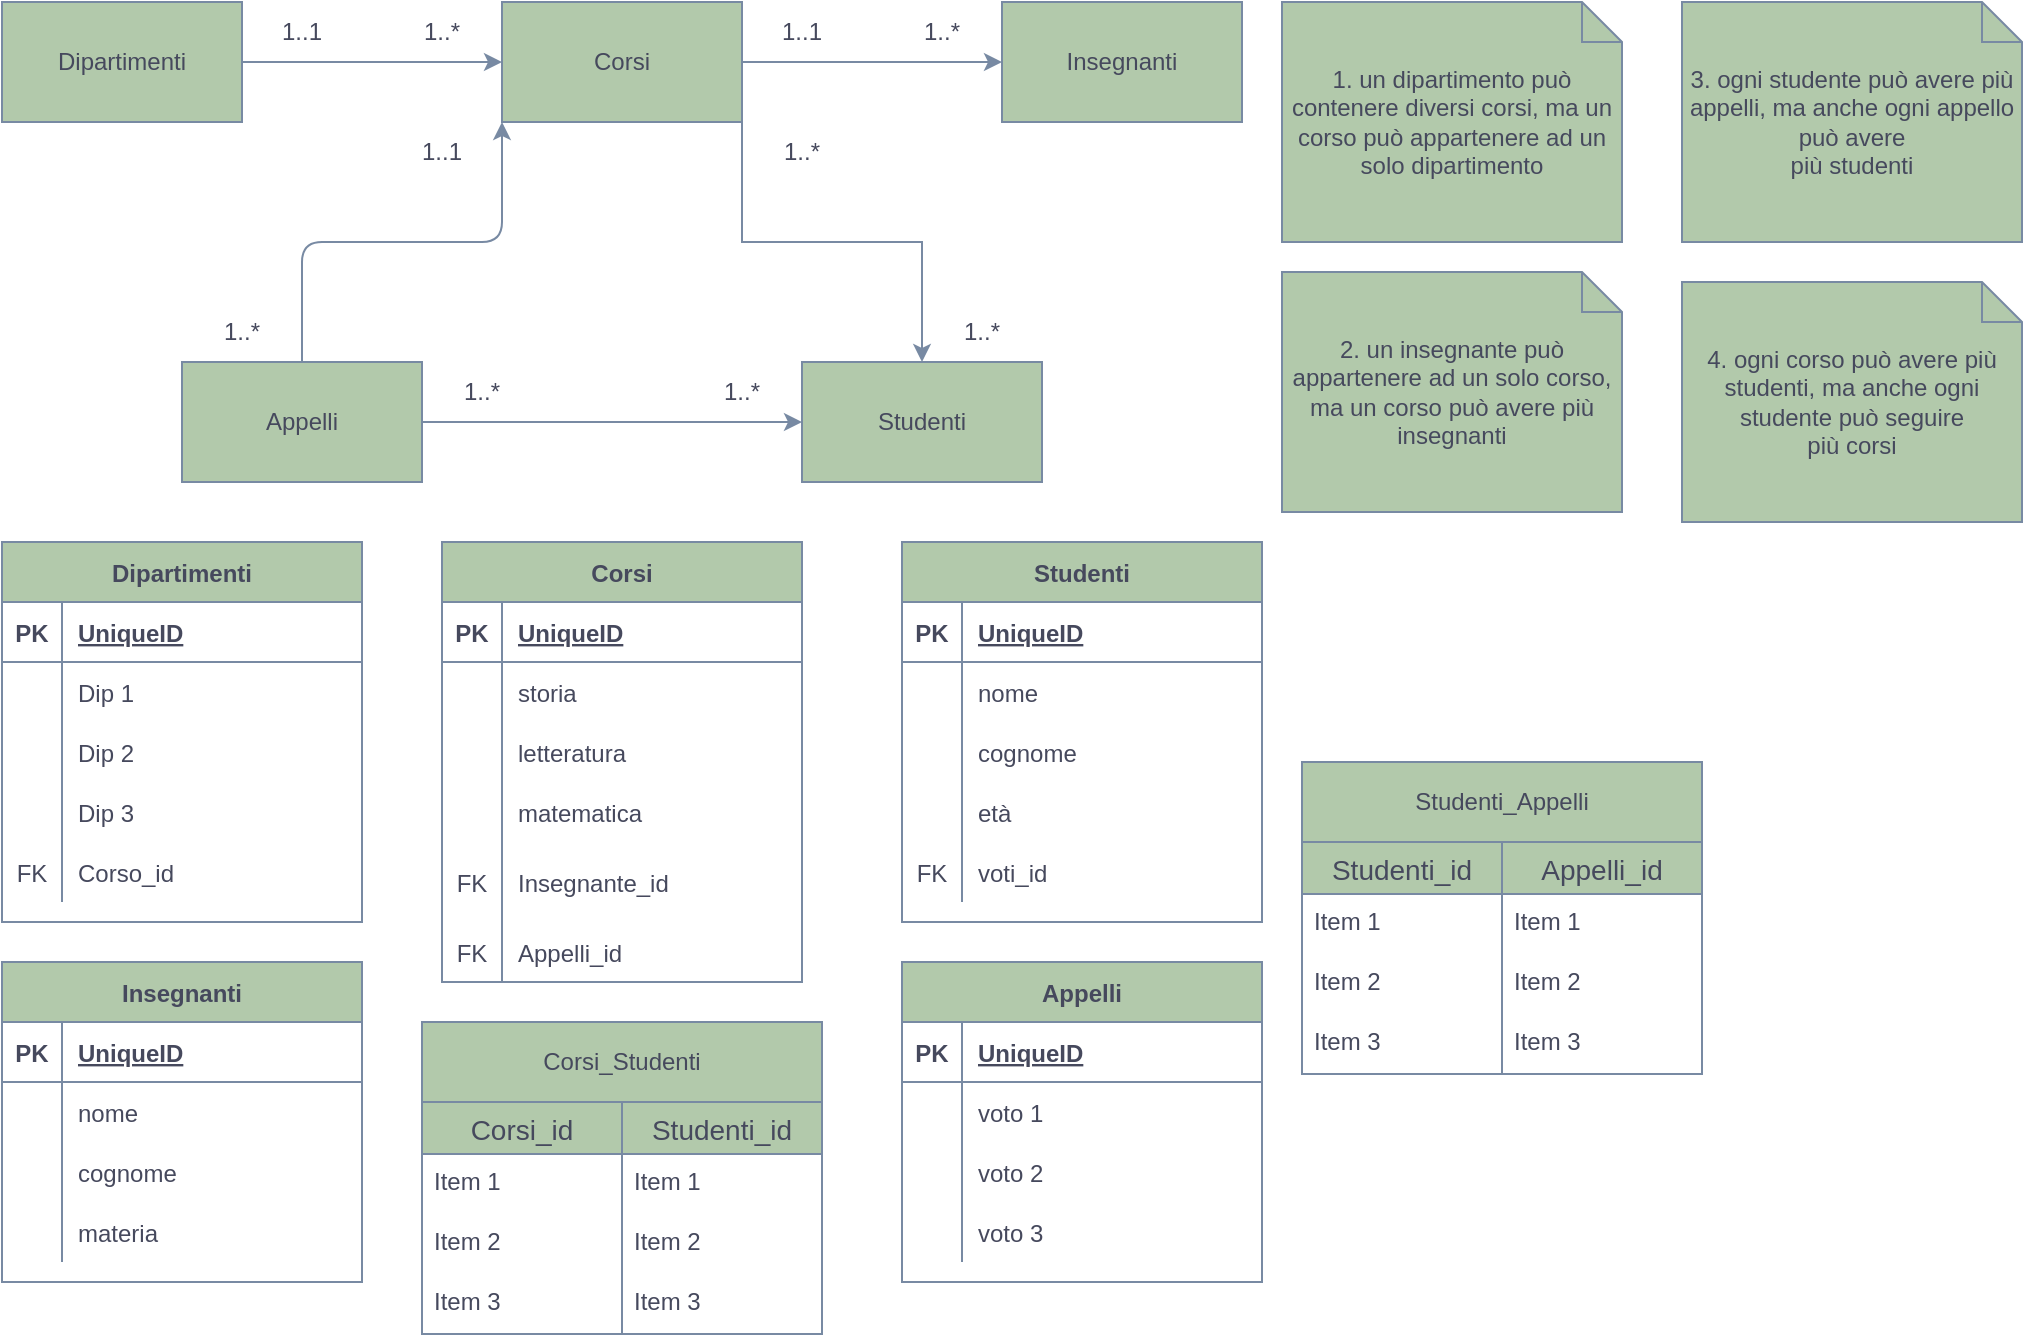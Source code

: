 <mxfile version="16.2.4" type="github">
  <diagram id="U7nxpH7hEPmtLhGEe2nG" name="Page-1">
    <mxGraphModel dx="1258" dy="514" grid="1" gridSize="10" guides="1" tooltips="1" connect="1" arrows="1" fold="1" page="1" pageScale="1" pageWidth="1169" pageHeight="827" math="0" shadow="0">
      <root>
        <mxCell id="0" />
        <mxCell id="1" parent="0" />
        <mxCell id="EXlExudXqbC80wqOAUdM-7" style="edgeStyle=orthogonalEdgeStyle;rounded=0;orthogonalLoop=1;jettySize=auto;html=1;exitX=1;exitY=0.5;exitDx=0;exitDy=0;entryX=0;entryY=0.5;entryDx=0;entryDy=0;strokeColor=#788AA3;fontColor=#46495D;" parent="1" source="EXlExudXqbC80wqOAUdM-1" target="EXlExudXqbC80wqOAUdM-2" edge="1">
          <mxGeometry relative="1" as="geometry">
            <mxPoint x="190" y="69.706" as="targetPoint" />
          </mxGeometry>
        </mxCell>
        <mxCell id="EXlExudXqbC80wqOAUdM-1" value="Dipartimenti" style="rounded=0;whiteSpace=wrap;html=1;fillColor=#B2C9AB;strokeColor=#788AA3;fontColor=#46495D;" parent="1" vertex="1">
          <mxGeometry x="30" y="40" width="120" height="60" as="geometry" />
        </mxCell>
        <mxCell id="EXlExudXqbC80wqOAUdM-8" style="edgeStyle=orthogonalEdgeStyle;rounded=0;orthogonalLoop=1;jettySize=auto;html=1;exitX=1;exitY=1;exitDx=0;exitDy=0;entryX=0.5;entryY=0;entryDx=0;entryDy=0;strokeColor=#788AA3;fontColor=#46495D;" parent="1" source="EXlExudXqbC80wqOAUdM-2" target="EXlExudXqbC80wqOAUdM-4" edge="1">
          <mxGeometry relative="1" as="geometry">
            <Array as="points">
              <mxPoint x="400" y="160" />
              <mxPoint x="490" y="160" />
            </Array>
          </mxGeometry>
        </mxCell>
        <mxCell id="EXlExudXqbC80wqOAUdM-9" style="edgeStyle=orthogonalEdgeStyle;rounded=0;orthogonalLoop=1;jettySize=auto;html=1;exitX=1;exitY=0.5;exitDx=0;exitDy=0;strokeColor=#788AA3;fontColor=#46495D;" parent="1" source="EXlExudXqbC80wqOAUdM-2" target="EXlExudXqbC80wqOAUdM-3" edge="1">
          <mxGeometry relative="1" as="geometry" />
        </mxCell>
        <mxCell id="EXlExudXqbC80wqOAUdM-2" value="Corsi" style="rounded=0;whiteSpace=wrap;html=1;fillColor=#B2C9AB;strokeColor=#788AA3;fontColor=#46495D;" parent="1" vertex="1">
          <mxGeometry x="280" y="40" width="120" height="60" as="geometry" />
        </mxCell>
        <mxCell id="EXlExudXqbC80wqOAUdM-3" value="Insegnanti" style="rounded=0;whiteSpace=wrap;html=1;fillColor=#B2C9AB;strokeColor=#788AA3;fontColor=#46495D;" parent="1" vertex="1">
          <mxGeometry x="530" y="40" width="120" height="60" as="geometry" />
        </mxCell>
        <mxCell id="EXlExudXqbC80wqOAUdM-4" value="&lt;div&gt;Studenti&lt;/div&gt;" style="rounded=0;whiteSpace=wrap;html=1;fillColor=#B2C9AB;strokeColor=#788AA3;fontColor=#46495D;" parent="1" vertex="1">
          <mxGeometry x="430" y="220" width="120" height="60" as="geometry" />
        </mxCell>
        <mxCell id="EXlExudXqbC80wqOAUdM-14" value="1..*" style="text;html=1;strokeColor=none;fillColor=none;align=center;verticalAlign=middle;whiteSpace=wrap;rounded=0;fontColor=#46495D;" parent="1" vertex="1">
          <mxGeometry x="220" y="40" width="60" height="30" as="geometry" />
        </mxCell>
        <mxCell id="EXlExudXqbC80wqOAUdM-15" value="1..1" style="text;html=1;strokeColor=none;fillColor=none;align=center;verticalAlign=middle;whiteSpace=wrap;rounded=0;fontColor=#46495D;" parent="1" vertex="1">
          <mxGeometry x="150" y="40" width="60" height="30" as="geometry" />
        </mxCell>
        <mxCell id="EXlExudXqbC80wqOAUdM-16" value="1..1" style="text;html=1;strokeColor=none;fillColor=none;align=center;verticalAlign=middle;whiteSpace=wrap;rounded=0;fontColor=#46495D;" parent="1" vertex="1">
          <mxGeometry x="400" y="40" width="60" height="30" as="geometry" />
        </mxCell>
        <mxCell id="EXlExudXqbC80wqOAUdM-17" value="1..*" style="text;html=1;strokeColor=none;fillColor=none;align=center;verticalAlign=middle;whiteSpace=wrap;rounded=0;fontColor=#46495D;" parent="1" vertex="1">
          <mxGeometry x="470" y="40" width="60" height="30" as="geometry" />
        </mxCell>
        <mxCell id="EXlExudXqbC80wqOAUdM-18" value="1..*" style="text;html=1;strokeColor=none;fillColor=none;align=center;verticalAlign=middle;whiteSpace=wrap;rounded=0;fontColor=#46495D;" parent="1" vertex="1">
          <mxGeometry x="400" y="100" width="60" height="30" as="geometry" />
        </mxCell>
        <mxCell id="EXlExudXqbC80wqOAUdM-19" value="1..*" style="text;html=1;strokeColor=none;fillColor=none;align=center;verticalAlign=middle;whiteSpace=wrap;rounded=0;fontColor=#46495D;" parent="1" vertex="1">
          <mxGeometry x="490" y="190" width="60" height="30" as="geometry" />
        </mxCell>
        <mxCell id="EXlExudXqbC80wqOAUdM-24" value="Dipartimenti" style="shape=table;startSize=30;container=1;collapsible=1;childLayout=tableLayout;fixedRows=1;rowLines=0;fontStyle=1;align=center;resizeLast=1;fillColor=#B2C9AB;strokeColor=#788AA3;fontColor=#46495D;" parent="1" vertex="1">
          <mxGeometry x="30" y="310" width="180" height="190" as="geometry" />
        </mxCell>
        <mxCell id="EXlExudXqbC80wqOAUdM-25" value="" style="shape=tableRow;horizontal=0;startSize=0;swimlaneHead=0;swimlaneBody=0;fillColor=none;collapsible=0;dropTarget=0;points=[[0,0.5],[1,0.5]];portConstraint=eastwest;top=0;left=0;right=0;bottom=1;strokeColor=#788AA3;fontColor=#46495D;" parent="EXlExudXqbC80wqOAUdM-24" vertex="1">
          <mxGeometry y="30" width="180" height="30" as="geometry" />
        </mxCell>
        <mxCell id="EXlExudXqbC80wqOAUdM-26" value="PK" style="shape=partialRectangle;connectable=0;fillColor=none;top=0;left=0;bottom=0;right=0;fontStyle=1;overflow=hidden;strokeColor=#788AA3;fontColor=#46495D;" parent="EXlExudXqbC80wqOAUdM-25" vertex="1">
          <mxGeometry width="30" height="30" as="geometry">
            <mxRectangle width="30" height="30" as="alternateBounds" />
          </mxGeometry>
        </mxCell>
        <mxCell id="EXlExudXqbC80wqOAUdM-27" value="UniqueID" style="shape=partialRectangle;connectable=0;fillColor=none;top=0;left=0;bottom=0;right=0;align=left;spacingLeft=6;fontStyle=5;overflow=hidden;strokeColor=#788AA3;fontColor=#46495D;" parent="EXlExudXqbC80wqOAUdM-25" vertex="1">
          <mxGeometry x="30" width="150" height="30" as="geometry">
            <mxRectangle width="150" height="30" as="alternateBounds" />
          </mxGeometry>
        </mxCell>
        <mxCell id="EXlExudXqbC80wqOAUdM-28" value="" style="shape=tableRow;horizontal=0;startSize=0;swimlaneHead=0;swimlaneBody=0;fillColor=none;collapsible=0;dropTarget=0;points=[[0,0.5],[1,0.5]];portConstraint=eastwest;top=0;left=0;right=0;bottom=0;strokeColor=#788AA3;fontColor=#46495D;" parent="EXlExudXqbC80wqOAUdM-24" vertex="1">
          <mxGeometry y="60" width="180" height="30" as="geometry" />
        </mxCell>
        <mxCell id="EXlExudXqbC80wqOAUdM-29" value="" style="shape=partialRectangle;connectable=0;fillColor=none;top=0;left=0;bottom=0;right=0;editable=1;overflow=hidden;strokeColor=#788AA3;fontColor=#46495D;" parent="EXlExudXqbC80wqOAUdM-28" vertex="1">
          <mxGeometry width="30" height="30" as="geometry">
            <mxRectangle width="30" height="30" as="alternateBounds" />
          </mxGeometry>
        </mxCell>
        <mxCell id="EXlExudXqbC80wqOAUdM-30" value="Dip 1" style="shape=partialRectangle;connectable=0;fillColor=none;top=0;left=0;bottom=0;right=0;align=left;spacingLeft=6;overflow=hidden;strokeColor=#788AA3;fontColor=#46495D;" parent="EXlExudXqbC80wqOAUdM-28" vertex="1">
          <mxGeometry x="30" width="150" height="30" as="geometry">
            <mxRectangle width="150" height="30" as="alternateBounds" />
          </mxGeometry>
        </mxCell>
        <mxCell id="EXlExudXqbC80wqOAUdM-31" value="" style="shape=tableRow;horizontal=0;startSize=0;swimlaneHead=0;swimlaneBody=0;fillColor=none;collapsible=0;dropTarget=0;points=[[0,0.5],[1,0.5]];portConstraint=eastwest;top=0;left=0;right=0;bottom=0;strokeColor=#788AA3;fontColor=#46495D;" parent="EXlExudXqbC80wqOAUdM-24" vertex="1">
          <mxGeometry y="90" width="180" height="30" as="geometry" />
        </mxCell>
        <mxCell id="EXlExudXqbC80wqOAUdM-32" value="" style="shape=partialRectangle;connectable=0;fillColor=none;top=0;left=0;bottom=0;right=0;editable=1;overflow=hidden;strokeColor=#788AA3;fontColor=#46495D;" parent="EXlExudXqbC80wqOAUdM-31" vertex="1">
          <mxGeometry width="30" height="30" as="geometry">
            <mxRectangle width="30" height="30" as="alternateBounds" />
          </mxGeometry>
        </mxCell>
        <mxCell id="EXlExudXqbC80wqOAUdM-33" value="Dip 2" style="shape=partialRectangle;connectable=0;fillColor=none;top=0;left=0;bottom=0;right=0;align=left;spacingLeft=6;overflow=hidden;strokeColor=#788AA3;fontColor=#46495D;" parent="EXlExudXqbC80wqOAUdM-31" vertex="1">
          <mxGeometry x="30" width="150" height="30" as="geometry">
            <mxRectangle width="150" height="30" as="alternateBounds" />
          </mxGeometry>
        </mxCell>
        <mxCell id="EXlExudXqbC80wqOAUdM-34" value="" style="shape=tableRow;horizontal=0;startSize=0;swimlaneHead=0;swimlaneBody=0;fillColor=none;collapsible=0;dropTarget=0;points=[[0,0.5],[1,0.5]];portConstraint=eastwest;top=0;left=0;right=0;bottom=0;strokeColor=#788AA3;fontColor=#46495D;" parent="EXlExudXqbC80wqOAUdM-24" vertex="1">
          <mxGeometry y="120" width="180" height="30" as="geometry" />
        </mxCell>
        <mxCell id="EXlExudXqbC80wqOAUdM-35" value="" style="shape=partialRectangle;connectable=0;fillColor=none;top=0;left=0;bottom=0;right=0;editable=1;overflow=hidden;strokeColor=#788AA3;fontColor=#46495D;" parent="EXlExudXqbC80wqOAUdM-34" vertex="1">
          <mxGeometry width="30" height="30" as="geometry">
            <mxRectangle width="30" height="30" as="alternateBounds" />
          </mxGeometry>
        </mxCell>
        <mxCell id="EXlExudXqbC80wqOAUdM-36" value="Dip 3" style="shape=partialRectangle;connectable=0;fillColor=none;top=0;left=0;bottom=0;right=0;align=left;spacingLeft=6;overflow=hidden;strokeColor=#788AA3;fontColor=#46495D;" parent="EXlExudXqbC80wqOAUdM-34" vertex="1">
          <mxGeometry x="30" width="150" height="30" as="geometry">
            <mxRectangle width="150" height="30" as="alternateBounds" />
          </mxGeometry>
        </mxCell>
        <mxCell id="EXlExudXqbC80wqOAUdM-102" value="" style="shape=tableRow;horizontal=0;startSize=0;swimlaneHead=0;swimlaneBody=0;fillColor=none;collapsible=0;dropTarget=0;points=[[0,0.5],[1,0.5]];portConstraint=eastwest;top=0;left=0;right=0;bottom=0;strokeColor=#788AA3;fontColor=#46495D;" parent="EXlExudXqbC80wqOAUdM-24" vertex="1">
          <mxGeometry y="150" width="180" height="30" as="geometry" />
        </mxCell>
        <mxCell id="EXlExudXqbC80wqOAUdM-103" value="FK" style="shape=partialRectangle;connectable=0;fillColor=none;top=0;left=0;bottom=0;right=0;editable=1;overflow=hidden;strokeColor=#788AA3;fontColor=#46495D;" parent="EXlExudXqbC80wqOAUdM-102" vertex="1">
          <mxGeometry width="30" height="30" as="geometry">
            <mxRectangle width="30" height="30" as="alternateBounds" />
          </mxGeometry>
        </mxCell>
        <mxCell id="EXlExudXqbC80wqOAUdM-104" value="Corso_id" style="shape=partialRectangle;connectable=0;fillColor=none;top=0;left=0;bottom=0;right=0;align=left;spacingLeft=6;overflow=hidden;strokeColor=#788AA3;fontColor=#46495D;" parent="EXlExudXqbC80wqOAUdM-102" vertex="1">
          <mxGeometry x="30" width="150" height="30" as="geometry">
            <mxRectangle width="150" height="30" as="alternateBounds" />
          </mxGeometry>
        </mxCell>
        <mxCell id="EXlExudXqbC80wqOAUdM-37" value="Corsi" style="shape=table;startSize=30;container=1;collapsible=1;childLayout=tableLayout;fixedRows=1;rowLines=0;fontStyle=1;align=center;resizeLast=1;fillColor=#B2C9AB;strokeColor=#788AA3;fontColor=#46495D;" parent="1" vertex="1">
          <mxGeometry x="250" y="310" width="180" height="220" as="geometry" />
        </mxCell>
        <mxCell id="EXlExudXqbC80wqOAUdM-38" value="" style="shape=tableRow;horizontal=0;startSize=0;swimlaneHead=0;swimlaneBody=0;fillColor=none;collapsible=0;dropTarget=0;points=[[0,0.5],[1,0.5]];portConstraint=eastwest;top=0;left=0;right=0;bottom=1;strokeColor=#788AA3;fontColor=#46495D;" parent="EXlExudXqbC80wqOAUdM-37" vertex="1">
          <mxGeometry y="30" width="180" height="30" as="geometry" />
        </mxCell>
        <mxCell id="EXlExudXqbC80wqOAUdM-39" value="PK" style="shape=partialRectangle;connectable=0;fillColor=none;top=0;left=0;bottom=0;right=0;fontStyle=1;overflow=hidden;strokeColor=#788AA3;fontColor=#46495D;" parent="EXlExudXqbC80wqOAUdM-38" vertex="1">
          <mxGeometry width="30" height="30" as="geometry">
            <mxRectangle width="30" height="30" as="alternateBounds" />
          </mxGeometry>
        </mxCell>
        <mxCell id="EXlExudXqbC80wqOAUdM-40" value="UniqueID" style="shape=partialRectangle;connectable=0;fillColor=none;top=0;left=0;bottom=0;right=0;align=left;spacingLeft=6;fontStyle=5;overflow=hidden;strokeColor=#788AA3;fontColor=#46495D;" parent="EXlExudXqbC80wqOAUdM-38" vertex="1">
          <mxGeometry x="30" width="150" height="30" as="geometry">
            <mxRectangle width="150" height="30" as="alternateBounds" />
          </mxGeometry>
        </mxCell>
        <mxCell id="EXlExudXqbC80wqOAUdM-41" value="" style="shape=tableRow;horizontal=0;startSize=0;swimlaneHead=0;swimlaneBody=0;fillColor=none;collapsible=0;dropTarget=0;points=[[0,0.5],[1,0.5]];portConstraint=eastwest;top=0;left=0;right=0;bottom=0;strokeColor=#788AA3;fontColor=#46495D;" parent="EXlExudXqbC80wqOAUdM-37" vertex="1">
          <mxGeometry y="60" width="180" height="30" as="geometry" />
        </mxCell>
        <mxCell id="EXlExudXqbC80wqOAUdM-42" value="" style="shape=partialRectangle;connectable=0;fillColor=none;top=0;left=0;bottom=0;right=0;editable=1;overflow=hidden;strokeColor=#788AA3;fontColor=#46495D;" parent="EXlExudXqbC80wqOAUdM-41" vertex="1">
          <mxGeometry width="30" height="30" as="geometry">
            <mxRectangle width="30" height="30" as="alternateBounds" />
          </mxGeometry>
        </mxCell>
        <mxCell id="EXlExudXqbC80wqOAUdM-43" value="storia" style="shape=partialRectangle;connectable=0;fillColor=none;top=0;left=0;bottom=0;right=0;align=left;spacingLeft=6;overflow=hidden;strokeColor=#788AA3;fontColor=#46495D;" parent="EXlExudXqbC80wqOAUdM-41" vertex="1">
          <mxGeometry x="30" width="150" height="30" as="geometry">
            <mxRectangle width="150" height="30" as="alternateBounds" />
          </mxGeometry>
        </mxCell>
        <mxCell id="EXlExudXqbC80wqOAUdM-44" value="" style="shape=tableRow;horizontal=0;startSize=0;swimlaneHead=0;swimlaneBody=0;fillColor=none;collapsible=0;dropTarget=0;points=[[0,0.5],[1,0.5]];portConstraint=eastwest;top=0;left=0;right=0;bottom=0;strokeColor=#788AA3;fontColor=#46495D;" parent="EXlExudXqbC80wqOAUdM-37" vertex="1">
          <mxGeometry y="90" width="180" height="30" as="geometry" />
        </mxCell>
        <mxCell id="EXlExudXqbC80wqOAUdM-45" value="" style="shape=partialRectangle;connectable=0;fillColor=none;top=0;left=0;bottom=0;right=0;editable=1;overflow=hidden;strokeColor=#788AA3;fontColor=#46495D;" parent="EXlExudXqbC80wqOAUdM-44" vertex="1">
          <mxGeometry width="30" height="30" as="geometry">
            <mxRectangle width="30" height="30" as="alternateBounds" />
          </mxGeometry>
        </mxCell>
        <mxCell id="EXlExudXqbC80wqOAUdM-46" value="letteratura" style="shape=partialRectangle;connectable=0;fillColor=none;top=0;left=0;bottom=0;right=0;align=left;spacingLeft=6;overflow=hidden;strokeColor=#788AA3;fontColor=#46495D;" parent="EXlExudXqbC80wqOAUdM-44" vertex="1">
          <mxGeometry x="30" width="150" height="30" as="geometry">
            <mxRectangle width="150" height="30" as="alternateBounds" />
          </mxGeometry>
        </mxCell>
        <mxCell id="EXlExudXqbC80wqOAUdM-47" value="" style="shape=tableRow;horizontal=0;startSize=0;swimlaneHead=0;swimlaneBody=0;fillColor=none;collapsible=0;dropTarget=0;points=[[0,0.5],[1,0.5]];portConstraint=eastwest;top=0;left=0;right=0;bottom=0;strokeColor=#788AA3;fontColor=#46495D;" parent="EXlExudXqbC80wqOAUdM-37" vertex="1">
          <mxGeometry y="120" width="180" height="30" as="geometry" />
        </mxCell>
        <mxCell id="EXlExudXqbC80wqOAUdM-48" value="" style="shape=partialRectangle;connectable=0;fillColor=none;top=0;left=0;bottom=0;right=0;editable=1;overflow=hidden;strokeColor=#788AA3;fontColor=#46495D;" parent="EXlExudXqbC80wqOAUdM-47" vertex="1">
          <mxGeometry width="30" height="30" as="geometry">
            <mxRectangle width="30" height="30" as="alternateBounds" />
          </mxGeometry>
        </mxCell>
        <mxCell id="EXlExudXqbC80wqOAUdM-49" value="matematica" style="shape=partialRectangle;connectable=0;fillColor=none;top=0;left=0;bottom=0;right=0;align=left;spacingLeft=6;overflow=hidden;strokeColor=#788AA3;fontColor=#46495D;" parent="EXlExudXqbC80wqOAUdM-47" vertex="1">
          <mxGeometry x="30" width="150" height="30" as="geometry">
            <mxRectangle width="150" height="30" as="alternateBounds" />
          </mxGeometry>
        </mxCell>
        <mxCell id="EXlExudXqbC80wqOAUdM-105" value="" style="shape=tableRow;horizontal=0;startSize=0;swimlaneHead=0;swimlaneBody=0;fillColor=none;collapsible=0;dropTarget=0;points=[[0,0.5],[1,0.5]];portConstraint=eastwest;top=0;left=0;right=0;bottom=0;strokeColor=#788AA3;fontColor=#46495D;" parent="EXlExudXqbC80wqOAUdM-37" vertex="1">
          <mxGeometry y="150" width="180" height="40" as="geometry" />
        </mxCell>
        <mxCell id="EXlExudXqbC80wqOAUdM-106" value="FK" style="shape=partialRectangle;connectable=0;fillColor=none;top=0;left=0;bottom=0;right=0;editable=1;overflow=hidden;strokeColor=#788AA3;fontColor=#46495D;" parent="EXlExudXqbC80wqOAUdM-105" vertex="1">
          <mxGeometry width="30" height="40" as="geometry">
            <mxRectangle width="30" height="40" as="alternateBounds" />
          </mxGeometry>
        </mxCell>
        <mxCell id="EXlExudXqbC80wqOAUdM-107" value="Insegnante_id" style="shape=partialRectangle;connectable=0;fillColor=none;top=0;left=0;bottom=0;right=0;align=left;spacingLeft=6;overflow=hidden;strokeColor=#788AA3;fontColor=#46495D;" parent="EXlExudXqbC80wqOAUdM-105" vertex="1">
          <mxGeometry x="30" width="150" height="40" as="geometry">
            <mxRectangle width="150" height="40" as="alternateBounds" />
          </mxGeometry>
        </mxCell>
        <mxCell id="q_bcOmfCzK7DVOPnFxgx-71" value="" style="shape=tableRow;horizontal=0;startSize=0;swimlaneHead=0;swimlaneBody=0;fillColor=none;collapsible=0;dropTarget=0;points=[[0,0.5],[1,0.5]];portConstraint=eastwest;top=0;left=0;right=0;bottom=0;strokeColor=#788AA3;fontColor=#46495D;" vertex="1" parent="EXlExudXqbC80wqOAUdM-37">
          <mxGeometry y="190" width="180" height="30" as="geometry" />
        </mxCell>
        <mxCell id="q_bcOmfCzK7DVOPnFxgx-72" value="FK" style="shape=partialRectangle;connectable=0;fillColor=none;top=0;left=0;bottom=0;right=0;editable=1;overflow=hidden;strokeColor=#788AA3;fontColor=#46495D;" vertex="1" parent="q_bcOmfCzK7DVOPnFxgx-71">
          <mxGeometry width="30" height="30" as="geometry">
            <mxRectangle width="30" height="30" as="alternateBounds" />
          </mxGeometry>
        </mxCell>
        <mxCell id="q_bcOmfCzK7DVOPnFxgx-73" value="Appelli_id" style="shape=partialRectangle;connectable=0;fillColor=none;top=0;left=0;bottom=0;right=0;align=left;spacingLeft=6;overflow=hidden;strokeColor=#788AA3;fontColor=#46495D;" vertex="1" parent="q_bcOmfCzK7DVOPnFxgx-71">
          <mxGeometry x="30" width="150" height="30" as="geometry">
            <mxRectangle width="150" height="30" as="alternateBounds" />
          </mxGeometry>
        </mxCell>
        <mxCell id="EXlExudXqbC80wqOAUdM-50" value="Insegnanti" style="shape=table;startSize=30;container=1;collapsible=1;childLayout=tableLayout;fixedRows=1;rowLines=0;fontStyle=1;align=center;resizeLast=1;fillColor=#B2C9AB;strokeColor=#788AA3;fontColor=#46495D;" parent="1" vertex="1">
          <mxGeometry x="30" y="520" width="180" height="160" as="geometry" />
        </mxCell>
        <mxCell id="EXlExudXqbC80wqOAUdM-51" value="" style="shape=tableRow;horizontal=0;startSize=0;swimlaneHead=0;swimlaneBody=0;fillColor=none;collapsible=0;dropTarget=0;points=[[0,0.5],[1,0.5]];portConstraint=eastwest;top=0;left=0;right=0;bottom=1;strokeColor=#788AA3;fontColor=#46495D;" parent="EXlExudXqbC80wqOAUdM-50" vertex="1">
          <mxGeometry y="30" width="180" height="30" as="geometry" />
        </mxCell>
        <mxCell id="EXlExudXqbC80wqOAUdM-52" value="PK" style="shape=partialRectangle;connectable=0;fillColor=none;top=0;left=0;bottom=0;right=0;fontStyle=1;overflow=hidden;strokeColor=#788AA3;fontColor=#46495D;" parent="EXlExudXqbC80wqOAUdM-51" vertex="1">
          <mxGeometry width="30" height="30" as="geometry">
            <mxRectangle width="30" height="30" as="alternateBounds" />
          </mxGeometry>
        </mxCell>
        <mxCell id="EXlExudXqbC80wqOAUdM-53" value="UniqueID" style="shape=partialRectangle;connectable=0;fillColor=none;top=0;left=0;bottom=0;right=0;align=left;spacingLeft=6;fontStyle=5;overflow=hidden;strokeColor=#788AA3;fontColor=#46495D;" parent="EXlExudXqbC80wqOAUdM-51" vertex="1">
          <mxGeometry x="30" width="150" height="30" as="geometry">
            <mxRectangle width="150" height="30" as="alternateBounds" />
          </mxGeometry>
        </mxCell>
        <mxCell id="EXlExudXqbC80wqOAUdM-54" value="" style="shape=tableRow;horizontal=0;startSize=0;swimlaneHead=0;swimlaneBody=0;fillColor=none;collapsible=0;dropTarget=0;points=[[0,0.5],[1,0.5]];portConstraint=eastwest;top=0;left=0;right=0;bottom=0;strokeColor=#788AA3;fontColor=#46495D;" parent="EXlExudXqbC80wqOAUdM-50" vertex="1">
          <mxGeometry y="60" width="180" height="30" as="geometry" />
        </mxCell>
        <mxCell id="EXlExudXqbC80wqOAUdM-55" value="" style="shape=partialRectangle;connectable=0;fillColor=none;top=0;left=0;bottom=0;right=0;editable=1;overflow=hidden;strokeColor=#788AA3;fontColor=#46495D;" parent="EXlExudXqbC80wqOAUdM-54" vertex="1">
          <mxGeometry width="30" height="30" as="geometry">
            <mxRectangle width="30" height="30" as="alternateBounds" />
          </mxGeometry>
        </mxCell>
        <mxCell id="EXlExudXqbC80wqOAUdM-56" value="nome" style="shape=partialRectangle;connectable=0;fillColor=none;top=0;left=0;bottom=0;right=0;align=left;spacingLeft=6;overflow=hidden;strokeColor=#788AA3;fontColor=#46495D;" parent="EXlExudXqbC80wqOAUdM-54" vertex="1">
          <mxGeometry x="30" width="150" height="30" as="geometry">
            <mxRectangle width="150" height="30" as="alternateBounds" />
          </mxGeometry>
        </mxCell>
        <mxCell id="EXlExudXqbC80wqOAUdM-57" value="" style="shape=tableRow;horizontal=0;startSize=0;swimlaneHead=0;swimlaneBody=0;fillColor=none;collapsible=0;dropTarget=0;points=[[0,0.5],[1,0.5]];portConstraint=eastwest;top=0;left=0;right=0;bottom=0;strokeColor=#788AA3;fontColor=#46495D;" parent="EXlExudXqbC80wqOAUdM-50" vertex="1">
          <mxGeometry y="90" width="180" height="30" as="geometry" />
        </mxCell>
        <mxCell id="EXlExudXqbC80wqOAUdM-58" value="" style="shape=partialRectangle;connectable=0;fillColor=none;top=0;left=0;bottom=0;right=0;editable=1;overflow=hidden;strokeColor=#788AA3;fontColor=#46495D;" parent="EXlExudXqbC80wqOAUdM-57" vertex="1">
          <mxGeometry width="30" height="30" as="geometry">
            <mxRectangle width="30" height="30" as="alternateBounds" />
          </mxGeometry>
        </mxCell>
        <mxCell id="EXlExudXqbC80wqOAUdM-59" value="cognome" style="shape=partialRectangle;connectable=0;fillColor=none;top=0;left=0;bottom=0;right=0;align=left;spacingLeft=6;overflow=hidden;strokeColor=#788AA3;fontColor=#46495D;" parent="EXlExudXqbC80wqOAUdM-57" vertex="1">
          <mxGeometry x="30" width="150" height="30" as="geometry">
            <mxRectangle width="150" height="30" as="alternateBounds" />
          </mxGeometry>
        </mxCell>
        <mxCell id="EXlExudXqbC80wqOAUdM-60" value="" style="shape=tableRow;horizontal=0;startSize=0;swimlaneHead=0;swimlaneBody=0;fillColor=none;collapsible=0;dropTarget=0;points=[[0,0.5],[1,0.5]];portConstraint=eastwest;top=0;left=0;right=0;bottom=0;strokeColor=#788AA3;fontColor=#46495D;" parent="EXlExudXqbC80wqOAUdM-50" vertex="1">
          <mxGeometry y="120" width="180" height="30" as="geometry" />
        </mxCell>
        <mxCell id="EXlExudXqbC80wqOAUdM-61" value="" style="shape=partialRectangle;connectable=0;fillColor=none;top=0;left=0;bottom=0;right=0;editable=1;overflow=hidden;strokeColor=#788AA3;fontColor=#46495D;" parent="EXlExudXqbC80wqOAUdM-60" vertex="1">
          <mxGeometry width="30" height="30" as="geometry">
            <mxRectangle width="30" height="30" as="alternateBounds" />
          </mxGeometry>
        </mxCell>
        <mxCell id="EXlExudXqbC80wqOAUdM-62" value="materia" style="shape=partialRectangle;connectable=0;fillColor=none;top=0;left=0;bottom=0;right=0;align=left;spacingLeft=6;overflow=hidden;strokeColor=#788AA3;fontColor=#46495D;" parent="EXlExudXqbC80wqOAUdM-60" vertex="1">
          <mxGeometry x="30" width="150" height="30" as="geometry">
            <mxRectangle width="150" height="30" as="alternateBounds" />
          </mxGeometry>
        </mxCell>
        <mxCell id="EXlExudXqbC80wqOAUdM-63" value="Studenti" style="shape=table;startSize=30;container=1;collapsible=1;childLayout=tableLayout;fixedRows=1;rowLines=0;fontStyle=1;align=center;resizeLast=1;fillColor=#B2C9AB;strokeColor=#788AA3;fontColor=#46495D;" parent="1" vertex="1">
          <mxGeometry x="480" y="310" width="180" height="190" as="geometry" />
        </mxCell>
        <mxCell id="EXlExudXqbC80wqOAUdM-64" value="" style="shape=tableRow;horizontal=0;startSize=0;swimlaneHead=0;swimlaneBody=0;fillColor=none;collapsible=0;dropTarget=0;points=[[0,0.5],[1,0.5]];portConstraint=eastwest;top=0;left=0;right=0;bottom=1;strokeColor=#788AA3;fontColor=#46495D;" parent="EXlExudXqbC80wqOAUdM-63" vertex="1">
          <mxGeometry y="30" width="180" height="30" as="geometry" />
        </mxCell>
        <mxCell id="EXlExudXqbC80wqOAUdM-65" value="PK" style="shape=partialRectangle;connectable=0;fillColor=none;top=0;left=0;bottom=0;right=0;fontStyle=1;overflow=hidden;strokeColor=#788AA3;fontColor=#46495D;" parent="EXlExudXqbC80wqOAUdM-64" vertex="1">
          <mxGeometry width="30" height="30" as="geometry">
            <mxRectangle width="30" height="30" as="alternateBounds" />
          </mxGeometry>
        </mxCell>
        <mxCell id="EXlExudXqbC80wqOAUdM-66" value="UniqueID" style="shape=partialRectangle;connectable=0;fillColor=none;top=0;left=0;bottom=0;right=0;align=left;spacingLeft=6;fontStyle=5;overflow=hidden;strokeColor=#788AA3;fontColor=#46495D;" parent="EXlExudXqbC80wqOAUdM-64" vertex="1">
          <mxGeometry x="30" width="150" height="30" as="geometry">
            <mxRectangle width="150" height="30" as="alternateBounds" />
          </mxGeometry>
        </mxCell>
        <mxCell id="EXlExudXqbC80wqOAUdM-67" value="" style="shape=tableRow;horizontal=0;startSize=0;swimlaneHead=0;swimlaneBody=0;fillColor=none;collapsible=0;dropTarget=0;points=[[0,0.5],[1,0.5]];portConstraint=eastwest;top=0;left=0;right=0;bottom=0;strokeColor=#788AA3;fontColor=#46495D;" parent="EXlExudXqbC80wqOAUdM-63" vertex="1">
          <mxGeometry y="60" width="180" height="30" as="geometry" />
        </mxCell>
        <mxCell id="EXlExudXqbC80wqOAUdM-68" value="" style="shape=partialRectangle;connectable=0;fillColor=none;top=0;left=0;bottom=0;right=0;editable=1;overflow=hidden;strokeColor=#788AA3;fontColor=#46495D;" parent="EXlExudXqbC80wqOAUdM-67" vertex="1">
          <mxGeometry width="30" height="30" as="geometry">
            <mxRectangle width="30" height="30" as="alternateBounds" />
          </mxGeometry>
        </mxCell>
        <mxCell id="EXlExudXqbC80wqOAUdM-69" value="nome" style="shape=partialRectangle;connectable=0;fillColor=none;top=0;left=0;bottom=0;right=0;align=left;spacingLeft=6;overflow=hidden;strokeColor=#788AA3;fontColor=#46495D;" parent="EXlExudXqbC80wqOAUdM-67" vertex="1">
          <mxGeometry x="30" width="150" height="30" as="geometry">
            <mxRectangle width="150" height="30" as="alternateBounds" />
          </mxGeometry>
        </mxCell>
        <mxCell id="EXlExudXqbC80wqOAUdM-70" value="" style="shape=tableRow;horizontal=0;startSize=0;swimlaneHead=0;swimlaneBody=0;fillColor=none;collapsible=0;dropTarget=0;points=[[0,0.5],[1,0.5]];portConstraint=eastwest;top=0;left=0;right=0;bottom=0;strokeColor=#788AA3;fontColor=#46495D;" parent="EXlExudXqbC80wqOAUdM-63" vertex="1">
          <mxGeometry y="90" width="180" height="30" as="geometry" />
        </mxCell>
        <mxCell id="EXlExudXqbC80wqOAUdM-71" value="" style="shape=partialRectangle;connectable=0;fillColor=none;top=0;left=0;bottom=0;right=0;editable=1;overflow=hidden;strokeColor=#788AA3;fontColor=#46495D;" parent="EXlExudXqbC80wqOAUdM-70" vertex="1">
          <mxGeometry width="30" height="30" as="geometry">
            <mxRectangle width="30" height="30" as="alternateBounds" />
          </mxGeometry>
        </mxCell>
        <mxCell id="EXlExudXqbC80wqOAUdM-72" value="cognome" style="shape=partialRectangle;connectable=0;fillColor=none;top=0;left=0;bottom=0;right=0;align=left;spacingLeft=6;overflow=hidden;strokeColor=#788AA3;fontColor=#46495D;" parent="EXlExudXqbC80wqOAUdM-70" vertex="1">
          <mxGeometry x="30" width="150" height="30" as="geometry">
            <mxRectangle width="150" height="30" as="alternateBounds" />
          </mxGeometry>
        </mxCell>
        <mxCell id="EXlExudXqbC80wqOAUdM-108" value="" style="shape=tableRow;horizontal=0;startSize=0;swimlaneHead=0;swimlaneBody=0;fillColor=none;collapsible=0;dropTarget=0;points=[[0,0.5],[1,0.5]];portConstraint=eastwest;top=0;left=0;right=0;bottom=0;strokeColor=#788AA3;fontColor=#46495D;" parent="EXlExudXqbC80wqOAUdM-63" vertex="1">
          <mxGeometry y="120" width="180" height="30" as="geometry" />
        </mxCell>
        <mxCell id="EXlExudXqbC80wqOAUdM-109" value="" style="shape=partialRectangle;connectable=0;fillColor=none;top=0;left=0;bottom=0;right=0;editable=1;overflow=hidden;strokeColor=#788AA3;fontColor=#46495D;" parent="EXlExudXqbC80wqOAUdM-108" vertex="1">
          <mxGeometry width="30" height="30" as="geometry">
            <mxRectangle width="30" height="30" as="alternateBounds" />
          </mxGeometry>
        </mxCell>
        <mxCell id="EXlExudXqbC80wqOAUdM-110" value="età" style="shape=partialRectangle;connectable=0;fillColor=none;top=0;left=0;bottom=0;right=0;align=left;spacingLeft=6;overflow=hidden;strokeColor=#788AA3;fontColor=#46495D;" parent="EXlExudXqbC80wqOAUdM-108" vertex="1">
          <mxGeometry x="30" width="150" height="30" as="geometry">
            <mxRectangle width="150" height="30" as="alternateBounds" />
          </mxGeometry>
        </mxCell>
        <mxCell id="EXlExudXqbC80wqOAUdM-73" value="" style="shape=tableRow;horizontal=0;startSize=0;swimlaneHead=0;swimlaneBody=0;fillColor=none;collapsible=0;dropTarget=0;points=[[0,0.5],[1,0.5]];portConstraint=eastwest;top=0;left=0;right=0;bottom=0;strokeColor=#788AA3;fontColor=#46495D;" parent="EXlExudXqbC80wqOAUdM-63" vertex="1">
          <mxGeometry y="150" width="180" height="30" as="geometry" />
        </mxCell>
        <mxCell id="EXlExudXqbC80wqOAUdM-74" value="FK" style="shape=partialRectangle;connectable=0;fillColor=none;top=0;left=0;bottom=0;right=0;editable=1;overflow=hidden;strokeColor=#788AA3;fontColor=#46495D;" parent="EXlExudXqbC80wqOAUdM-73" vertex="1">
          <mxGeometry width="30" height="30" as="geometry">
            <mxRectangle width="30" height="30" as="alternateBounds" />
          </mxGeometry>
        </mxCell>
        <mxCell id="EXlExudXqbC80wqOAUdM-75" value="voti_id" style="shape=partialRectangle;connectable=0;fillColor=none;top=0;left=0;bottom=0;right=0;align=left;spacingLeft=6;overflow=hidden;strokeColor=#788AA3;fontColor=#46495D;" parent="EXlExudXqbC80wqOAUdM-73" vertex="1">
          <mxGeometry x="30" width="150" height="30" as="geometry">
            <mxRectangle width="150" height="30" as="alternateBounds" />
          </mxGeometry>
        </mxCell>
        <mxCell id="q_bcOmfCzK7DVOPnFxgx-35" value="Corsi_id" style="swimlane;fontStyle=0;childLayout=stackLayout;horizontal=1;startSize=26;horizontalStack=0;resizeParent=1;resizeParentMax=0;resizeLast=0;collapsible=1;marginBottom=0;align=center;fontSize=14;rounded=0;sketch=0;fontColor=#46495D;strokeColor=#788AA3;fillColor=#B2C9AB;" vertex="1" parent="1">
          <mxGeometry x="240" y="590" width="100" height="116" as="geometry" />
        </mxCell>
        <mxCell id="q_bcOmfCzK7DVOPnFxgx-36" value="Item 1" style="text;strokeColor=none;fillColor=none;spacingLeft=4;spacingRight=4;overflow=hidden;rotatable=0;points=[[0,0.5],[1,0.5]];portConstraint=eastwest;fontSize=12;rounded=0;sketch=0;fontColor=#46495D;" vertex="1" parent="q_bcOmfCzK7DVOPnFxgx-35">
          <mxGeometry y="26" width="100" height="30" as="geometry" />
        </mxCell>
        <mxCell id="q_bcOmfCzK7DVOPnFxgx-37" value="Item 2" style="text;strokeColor=none;fillColor=none;spacingLeft=4;spacingRight=4;overflow=hidden;rotatable=0;points=[[0,0.5],[1,0.5]];portConstraint=eastwest;fontSize=12;rounded=0;sketch=0;fontColor=#46495D;" vertex="1" parent="q_bcOmfCzK7DVOPnFxgx-35">
          <mxGeometry y="56" width="100" height="30" as="geometry" />
        </mxCell>
        <mxCell id="q_bcOmfCzK7DVOPnFxgx-38" value="Item 3" style="text;strokeColor=none;fillColor=none;spacingLeft=4;spacingRight=4;overflow=hidden;rotatable=0;points=[[0,0.5],[1,0.5]];portConstraint=eastwest;fontSize=12;rounded=0;sketch=0;fontColor=#46495D;" vertex="1" parent="q_bcOmfCzK7DVOPnFxgx-35">
          <mxGeometry y="86" width="100" height="30" as="geometry" />
        </mxCell>
        <mxCell id="q_bcOmfCzK7DVOPnFxgx-39" value="Studenti_id" style="swimlane;fontStyle=0;childLayout=stackLayout;horizontal=1;startSize=26;horizontalStack=0;resizeParent=1;resizeParentMax=0;resizeLast=0;collapsible=1;marginBottom=0;align=center;fontSize=14;rounded=0;sketch=0;fontColor=#46495D;strokeColor=#788AA3;fillColor=#B2C9AB;" vertex="1" parent="1">
          <mxGeometry x="340" y="590" width="100" height="116" as="geometry" />
        </mxCell>
        <mxCell id="q_bcOmfCzK7DVOPnFxgx-40" value="Item 1" style="text;strokeColor=none;fillColor=none;spacingLeft=4;spacingRight=4;overflow=hidden;rotatable=0;points=[[0,0.5],[1,0.5]];portConstraint=eastwest;fontSize=12;rounded=0;sketch=0;fontColor=#46495D;" vertex="1" parent="q_bcOmfCzK7DVOPnFxgx-39">
          <mxGeometry y="26" width="100" height="30" as="geometry" />
        </mxCell>
        <mxCell id="q_bcOmfCzK7DVOPnFxgx-41" value="Item 2" style="text;strokeColor=none;fillColor=none;spacingLeft=4;spacingRight=4;overflow=hidden;rotatable=0;points=[[0,0.5],[1,0.5]];portConstraint=eastwest;fontSize=12;rounded=0;sketch=0;fontColor=#46495D;" vertex="1" parent="q_bcOmfCzK7DVOPnFxgx-39">
          <mxGeometry y="56" width="100" height="30" as="geometry" />
        </mxCell>
        <mxCell id="q_bcOmfCzK7DVOPnFxgx-42" value="Item 3" style="text;strokeColor=none;fillColor=none;spacingLeft=4;spacingRight=4;overflow=hidden;rotatable=0;points=[[0,0.5],[1,0.5]];portConstraint=eastwest;fontSize=12;rounded=0;sketch=0;fontColor=#46495D;" vertex="1" parent="q_bcOmfCzK7DVOPnFxgx-39">
          <mxGeometry y="86" width="100" height="30" as="geometry" />
        </mxCell>
        <mxCell id="q_bcOmfCzK7DVOPnFxgx-43" value="" style="shape=table;startSize=0;container=1;collapsible=0;childLayout=tableLayout;rounded=0;sketch=0;fontColor=#46495D;strokeColor=#788AA3;fillColor=#B2C9AB;" vertex="1" parent="1">
          <mxGeometry x="240" y="550" width="200" height="40" as="geometry" />
        </mxCell>
        <mxCell id="q_bcOmfCzK7DVOPnFxgx-44" value="" style="shape=tableRow;horizontal=0;startSize=0;swimlaneHead=0;swimlaneBody=0;top=0;left=0;bottom=0;right=0;collapsible=0;dropTarget=0;fillColor=none;points=[[0,0.5],[1,0.5]];portConstraint=eastwest;rounded=0;sketch=0;fontColor=#46495D;strokeColor=#788AA3;" vertex="1" parent="q_bcOmfCzK7DVOPnFxgx-43">
          <mxGeometry width="200" height="40" as="geometry" />
        </mxCell>
        <mxCell id="q_bcOmfCzK7DVOPnFxgx-45" value="Corsi_Studenti" style="shape=partialRectangle;html=1;whiteSpace=wrap;connectable=0;overflow=hidden;fillColor=none;top=0;left=0;bottom=0;right=0;pointerEvents=1;rounded=0;sketch=0;fontColor=#46495D;strokeColor=#788AA3;" vertex="1" parent="q_bcOmfCzK7DVOPnFxgx-44">
          <mxGeometry width="200" height="40" as="geometry">
            <mxRectangle width="200" height="40" as="alternateBounds" />
          </mxGeometry>
        </mxCell>
        <mxCell id="q_bcOmfCzK7DVOPnFxgx-46" value="1. un dipartimento può contenere diversi corsi, ma un corso può appartenere ad un solo dipartimento" style="shape=note;size=20;whiteSpace=wrap;html=1;rounded=0;sketch=0;fontColor=#46495D;strokeColor=#788AA3;fillColor=#B2C9AB;" vertex="1" parent="1">
          <mxGeometry x="670" y="40" width="170" height="120" as="geometry" />
        </mxCell>
        <mxCell id="q_bcOmfCzK7DVOPnFxgx-47" value="2. un insegnante può appartenere ad un solo corso, ma un corso può avere più insegnanti" style="shape=note;size=20;whiteSpace=wrap;html=1;rounded=0;sketch=0;fontColor=#46495D;strokeColor=#788AA3;fillColor=#B2C9AB;" vertex="1" parent="1">
          <mxGeometry x="670" y="175" width="170" height="120" as="geometry" />
        </mxCell>
        <mxCell id="q_bcOmfCzK7DVOPnFxgx-48" value="&lt;div&gt;3. ogni studente può avere più appelli, ma anche ogni appello può avere&lt;/div&gt;&lt;div&gt; più studenti&lt;/div&gt;" style="shape=note;size=20;whiteSpace=wrap;html=1;rounded=0;sketch=0;fontColor=#46495D;strokeColor=#788AA3;fillColor=#B2C9AB;" vertex="1" parent="1">
          <mxGeometry x="870" y="40" width="170" height="120" as="geometry" />
        </mxCell>
        <mxCell id="q_bcOmfCzK7DVOPnFxgx-49" value="&lt;div&gt;4. ogni corso può avere più studenti, ma anche ogni studente può seguire&lt;/div&gt;&lt;div&gt;più corsi&lt;/div&gt;" style="shape=note;size=20;whiteSpace=wrap;html=1;rounded=0;sketch=0;fontColor=#46495D;strokeColor=#788AA3;fillColor=#B2C9AB;" vertex="1" parent="1">
          <mxGeometry x="870" y="180" width="170" height="120" as="geometry" />
        </mxCell>
        <mxCell id="q_bcOmfCzK7DVOPnFxgx-51" style="edgeStyle=orthogonalEdgeStyle;curved=0;rounded=1;sketch=0;orthogonalLoop=1;jettySize=auto;html=1;exitX=0.5;exitY=0;exitDx=0;exitDy=0;entryX=0;entryY=1;entryDx=0;entryDy=0;fontColor=#46495D;strokeColor=#788AA3;fillColor=#B2C9AB;" edge="1" parent="1" source="q_bcOmfCzK7DVOPnFxgx-50" target="EXlExudXqbC80wqOAUdM-2">
          <mxGeometry relative="1" as="geometry" />
        </mxCell>
        <mxCell id="q_bcOmfCzK7DVOPnFxgx-52" style="edgeStyle=orthogonalEdgeStyle;curved=0;rounded=1;sketch=0;orthogonalLoop=1;jettySize=auto;html=1;exitX=1;exitY=0.5;exitDx=0;exitDy=0;entryX=0;entryY=0.5;entryDx=0;entryDy=0;fontColor=#46495D;strokeColor=#788AA3;fillColor=#B2C9AB;" edge="1" parent="1" source="q_bcOmfCzK7DVOPnFxgx-50" target="EXlExudXqbC80wqOAUdM-4">
          <mxGeometry relative="1" as="geometry" />
        </mxCell>
        <mxCell id="q_bcOmfCzK7DVOPnFxgx-50" value="Appelli" style="rounded=0;whiteSpace=wrap;html=1;sketch=0;fontColor=#46495D;strokeColor=#788AA3;fillColor=#B2C9AB;" vertex="1" parent="1">
          <mxGeometry x="120" y="220" width="120" height="60" as="geometry" />
        </mxCell>
        <mxCell id="q_bcOmfCzK7DVOPnFxgx-53" value="1..*" style="text;html=1;strokeColor=none;fillColor=none;align=center;verticalAlign=middle;whiteSpace=wrap;rounded=0;sketch=0;fontColor=#46495D;" vertex="1" parent="1">
          <mxGeometry x="370" y="220" width="60" height="30" as="geometry" />
        </mxCell>
        <mxCell id="q_bcOmfCzK7DVOPnFxgx-54" value="1..*" style="text;html=1;strokeColor=none;fillColor=none;align=center;verticalAlign=middle;whiteSpace=wrap;rounded=0;sketch=0;fontColor=#46495D;" vertex="1" parent="1">
          <mxGeometry x="240" y="220" width="60" height="30" as="geometry" />
        </mxCell>
        <mxCell id="q_bcOmfCzK7DVOPnFxgx-56" value="1..*" style="text;html=1;strokeColor=none;fillColor=none;align=center;verticalAlign=middle;whiteSpace=wrap;rounded=0;sketch=0;fontColor=#46495D;" vertex="1" parent="1">
          <mxGeometry x="120" y="190" width="60" height="30" as="geometry" />
        </mxCell>
        <mxCell id="q_bcOmfCzK7DVOPnFxgx-57" value="1..1" style="text;html=1;strokeColor=none;fillColor=none;align=center;verticalAlign=middle;whiteSpace=wrap;rounded=0;sketch=0;fontColor=#46495D;" vertex="1" parent="1">
          <mxGeometry x="220" y="100" width="60" height="30" as="geometry" />
        </mxCell>
        <mxCell id="q_bcOmfCzK7DVOPnFxgx-58" value="Appelli" style="shape=table;startSize=30;container=1;collapsible=1;childLayout=tableLayout;fixedRows=1;rowLines=0;fontStyle=1;align=center;resizeLast=1;rounded=0;sketch=0;fontColor=#46495D;strokeColor=#788AA3;fillColor=#B2C9AB;" vertex="1" parent="1">
          <mxGeometry x="480" y="520" width="180" height="160" as="geometry" />
        </mxCell>
        <mxCell id="q_bcOmfCzK7DVOPnFxgx-59" value="" style="shape=tableRow;horizontal=0;startSize=0;swimlaneHead=0;swimlaneBody=0;fillColor=none;collapsible=0;dropTarget=0;points=[[0,0.5],[1,0.5]];portConstraint=eastwest;top=0;left=0;right=0;bottom=1;rounded=0;sketch=0;fontColor=#46495D;strokeColor=#788AA3;" vertex="1" parent="q_bcOmfCzK7DVOPnFxgx-58">
          <mxGeometry y="30" width="180" height="30" as="geometry" />
        </mxCell>
        <mxCell id="q_bcOmfCzK7DVOPnFxgx-60" value="PK" style="shape=partialRectangle;connectable=0;fillColor=none;top=0;left=0;bottom=0;right=0;fontStyle=1;overflow=hidden;rounded=0;sketch=0;fontColor=#46495D;strokeColor=#788AA3;" vertex="1" parent="q_bcOmfCzK7DVOPnFxgx-59">
          <mxGeometry width="30" height="30" as="geometry">
            <mxRectangle width="30" height="30" as="alternateBounds" />
          </mxGeometry>
        </mxCell>
        <mxCell id="q_bcOmfCzK7DVOPnFxgx-61" value="UniqueID" style="shape=partialRectangle;connectable=0;fillColor=none;top=0;left=0;bottom=0;right=0;align=left;spacingLeft=6;fontStyle=5;overflow=hidden;rounded=0;sketch=0;fontColor=#46495D;strokeColor=#788AA3;" vertex="1" parent="q_bcOmfCzK7DVOPnFxgx-59">
          <mxGeometry x="30" width="150" height="30" as="geometry">
            <mxRectangle width="150" height="30" as="alternateBounds" />
          </mxGeometry>
        </mxCell>
        <mxCell id="q_bcOmfCzK7DVOPnFxgx-62" value="" style="shape=tableRow;horizontal=0;startSize=0;swimlaneHead=0;swimlaneBody=0;fillColor=none;collapsible=0;dropTarget=0;points=[[0,0.5],[1,0.5]];portConstraint=eastwest;top=0;left=0;right=0;bottom=0;rounded=0;sketch=0;fontColor=#46495D;strokeColor=#788AA3;" vertex="1" parent="q_bcOmfCzK7DVOPnFxgx-58">
          <mxGeometry y="60" width="180" height="30" as="geometry" />
        </mxCell>
        <mxCell id="q_bcOmfCzK7DVOPnFxgx-63" value="" style="shape=partialRectangle;connectable=0;fillColor=none;top=0;left=0;bottom=0;right=0;editable=1;overflow=hidden;rounded=0;sketch=0;fontColor=#46495D;strokeColor=#788AA3;" vertex="1" parent="q_bcOmfCzK7DVOPnFxgx-62">
          <mxGeometry width="30" height="30" as="geometry">
            <mxRectangle width="30" height="30" as="alternateBounds" />
          </mxGeometry>
        </mxCell>
        <mxCell id="q_bcOmfCzK7DVOPnFxgx-64" value="voto 1" style="shape=partialRectangle;connectable=0;fillColor=none;top=0;left=0;bottom=0;right=0;align=left;spacingLeft=6;overflow=hidden;rounded=0;sketch=0;fontColor=#46495D;strokeColor=#788AA3;" vertex="1" parent="q_bcOmfCzK7DVOPnFxgx-62">
          <mxGeometry x="30" width="150" height="30" as="geometry">
            <mxRectangle width="150" height="30" as="alternateBounds" />
          </mxGeometry>
        </mxCell>
        <mxCell id="q_bcOmfCzK7DVOPnFxgx-65" value="" style="shape=tableRow;horizontal=0;startSize=0;swimlaneHead=0;swimlaneBody=0;fillColor=none;collapsible=0;dropTarget=0;points=[[0,0.5],[1,0.5]];portConstraint=eastwest;top=0;left=0;right=0;bottom=0;rounded=0;sketch=0;fontColor=#46495D;strokeColor=#788AA3;" vertex="1" parent="q_bcOmfCzK7DVOPnFxgx-58">
          <mxGeometry y="90" width="180" height="30" as="geometry" />
        </mxCell>
        <mxCell id="q_bcOmfCzK7DVOPnFxgx-66" value="" style="shape=partialRectangle;connectable=0;fillColor=none;top=0;left=0;bottom=0;right=0;editable=1;overflow=hidden;rounded=0;sketch=0;fontColor=#46495D;strokeColor=#788AA3;" vertex="1" parent="q_bcOmfCzK7DVOPnFxgx-65">
          <mxGeometry width="30" height="30" as="geometry">
            <mxRectangle width="30" height="30" as="alternateBounds" />
          </mxGeometry>
        </mxCell>
        <mxCell id="q_bcOmfCzK7DVOPnFxgx-67" value="voto 2" style="shape=partialRectangle;connectable=0;fillColor=none;top=0;left=0;bottom=0;right=0;align=left;spacingLeft=6;overflow=hidden;rounded=0;sketch=0;fontColor=#46495D;strokeColor=#788AA3;" vertex="1" parent="q_bcOmfCzK7DVOPnFxgx-65">
          <mxGeometry x="30" width="150" height="30" as="geometry">
            <mxRectangle width="150" height="30" as="alternateBounds" />
          </mxGeometry>
        </mxCell>
        <mxCell id="q_bcOmfCzK7DVOPnFxgx-68" value="" style="shape=tableRow;horizontal=0;startSize=0;swimlaneHead=0;swimlaneBody=0;fillColor=none;collapsible=0;dropTarget=0;points=[[0,0.5],[1,0.5]];portConstraint=eastwest;top=0;left=0;right=0;bottom=0;rounded=0;sketch=0;fontColor=#46495D;strokeColor=#788AA3;" vertex="1" parent="q_bcOmfCzK7DVOPnFxgx-58">
          <mxGeometry y="120" width="180" height="30" as="geometry" />
        </mxCell>
        <mxCell id="q_bcOmfCzK7DVOPnFxgx-69" value="" style="shape=partialRectangle;connectable=0;fillColor=none;top=0;left=0;bottom=0;right=0;editable=1;overflow=hidden;rounded=0;sketch=0;fontColor=#46495D;strokeColor=#788AA3;" vertex="1" parent="q_bcOmfCzK7DVOPnFxgx-68">
          <mxGeometry width="30" height="30" as="geometry">
            <mxRectangle width="30" height="30" as="alternateBounds" />
          </mxGeometry>
        </mxCell>
        <mxCell id="q_bcOmfCzK7DVOPnFxgx-70" value="voto 3" style="shape=partialRectangle;connectable=0;fillColor=none;top=0;left=0;bottom=0;right=0;align=left;spacingLeft=6;overflow=hidden;rounded=0;sketch=0;fontColor=#46495D;strokeColor=#788AA3;" vertex="1" parent="q_bcOmfCzK7DVOPnFxgx-68">
          <mxGeometry x="30" width="150" height="30" as="geometry">
            <mxRectangle width="150" height="30" as="alternateBounds" />
          </mxGeometry>
        </mxCell>
        <mxCell id="q_bcOmfCzK7DVOPnFxgx-74" value="Studenti_id" style="swimlane;fontStyle=0;childLayout=stackLayout;horizontal=1;startSize=26;horizontalStack=0;resizeParent=1;resizeParentMax=0;resizeLast=0;collapsible=1;marginBottom=0;align=center;fontSize=14;rounded=0;sketch=0;fontColor=#46495D;strokeColor=#788AA3;fillColor=#B2C9AB;" vertex="1" parent="1">
          <mxGeometry x="680" y="460" width="100" height="116" as="geometry" />
        </mxCell>
        <mxCell id="q_bcOmfCzK7DVOPnFxgx-75" value="Item 1" style="text;strokeColor=none;fillColor=none;spacingLeft=4;spacingRight=4;overflow=hidden;rotatable=0;points=[[0,0.5],[1,0.5]];portConstraint=eastwest;fontSize=12;rounded=0;sketch=0;fontColor=#46495D;" vertex="1" parent="q_bcOmfCzK7DVOPnFxgx-74">
          <mxGeometry y="26" width="100" height="30" as="geometry" />
        </mxCell>
        <mxCell id="q_bcOmfCzK7DVOPnFxgx-76" value="Item 2" style="text;strokeColor=none;fillColor=none;spacingLeft=4;spacingRight=4;overflow=hidden;rotatable=0;points=[[0,0.5],[1,0.5]];portConstraint=eastwest;fontSize=12;rounded=0;sketch=0;fontColor=#46495D;" vertex="1" parent="q_bcOmfCzK7DVOPnFxgx-74">
          <mxGeometry y="56" width="100" height="30" as="geometry" />
        </mxCell>
        <mxCell id="q_bcOmfCzK7DVOPnFxgx-77" value="Item 3" style="text;strokeColor=none;fillColor=none;spacingLeft=4;spacingRight=4;overflow=hidden;rotatable=0;points=[[0,0.5],[1,0.5]];portConstraint=eastwest;fontSize=12;rounded=0;sketch=0;fontColor=#46495D;" vertex="1" parent="q_bcOmfCzK7DVOPnFxgx-74">
          <mxGeometry y="86" width="100" height="30" as="geometry" />
        </mxCell>
        <mxCell id="q_bcOmfCzK7DVOPnFxgx-78" value="Appelli_id" style="swimlane;fontStyle=0;childLayout=stackLayout;horizontal=1;startSize=26;horizontalStack=0;resizeParent=1;resizeParentMax=0;resizeLast=0;collapsible=1;marginBottom=0;align=center;fontSize=14;rounded=0;sketch=0;fontColor=#46495D;strokeColor=#788AA3;fillColor=#B2C9AB;" vertex="1" parent="1">
          <mxGeometry x="780" y="460" width="100" height="116" as="geometry" />
        </mxCell>
        <mxCell id="q_bcOmfCzK7DVOPnFxgx-79" value="Item 1" style="text;strokeColor=none;fillColor=none;spacingLeft=4;spacingRight=4;overflow=hidden;rotatable=0;points=[[0,0.5],[1,0.5]];portConstraint=eastwest;fontSize=12;rounded=0;sketch=0;fontColor=#46495D;" vertex="1" parent="q_bcOmfCzK7DVOPnFxgx-78">
          <mxGeometry y="26" width="100" height="30" as="geometry" />
        </mxCell>
        <mxCell id="q_bcOmfCzK7DVOPnFxgx-80" value="Item 2" style="text;strokeColor=none;fillColor=none;spacingLeft=4;spacingRight=4;overflow=hidden;rotatable=0;points=[[0,0.5],[1,0.5]];portConstraint=eastwest;fontSize=12;rounded=0;sketch=0;fontColor=#46495D;" vertex="1" parent="q_bcOmfCzK7DVOPnFxgx-78">
          <mxGeometry y="56" width="100" height="30" as="geometry" />
        </mxCell>
        <mxCell id="q_bcOmfCzK7DVOPnFxgx-81" value="Item 3" style="text;strokeColor=none;fillColor=none;spacingLeft=4;spacingRight=4;overflow=hidden;rotatable=0;points=[[0,0.5],[1,0.5]];portConstraint=eastwest;fontSize=12;rounded=0;sketch=0;fontColor=#46495D;" vertex="1" parent="q_bcOmfCzK7DVOPnFxgx-78">
          <mxGeometry y="86" width="100" height="30" as="geometry" />
        </mxCell>
        <mxCell id="q_bcOmfCzK7DVOPnFxgx-82" value="" style="shape=table;startSize=0;container=1;collapsible=0;childLayout=tableLayout;rounded=0;sketch=0;fontColor=#46495D;strokeColor=#788AA3;fillColor=#B2C9AB;" vertex="1" parent="1">
          <mxGeometry x="680" y="420" width="200" height="40" as="geometry" />
        </mxCell>
        <mxCell id="q_bcOmfCzK7DVOPnFxgx-83" value="" style="shape=tableRow;horizontal=0;startSize=0;swimlaneHead=0;swimlaneBody=0;top=0;left=0;bottom=0;right=0;collapsible=0;dropTarget=0;fillColor=none;points=[[0,0.5],[1,0.5]];portConstraint=eastwest;rounded=0;sketch=0;fontColor=#46495D;strokeColor=#788AA3;" vertex="1" parent="q_bcOmfCzK7DVOPnFxgx-82">
          <mxGeometry width="200" height="40" as="geometry" />
        </mxCell>
        <mxCell id="q_bcOmfCzK7DVOPnFxgx-84" value="Studenti_Appelli" style="shape=partialRectangle;html=1;whiteSpace=wrap;connectable=0;overflow=hidden;fillColor=none;top=0;left=0;bottom=0;right=0;pointerEvents=1;rounded=0;sketch=0;fontColor=#46495D;strokeColor=#788AA3;" vertex="1" parent="q_bcOmfCzK7DVOPnFxgx-83">
          <mxGeometry width="200" height="40" as="geometry">
            <mxRectangle width="200" height="40" as="alternateBounds" />
          </mxGeometry>
        </mxCell>
      </root>
    </mxGraphModel>
  </diagram>
</mxfile>

